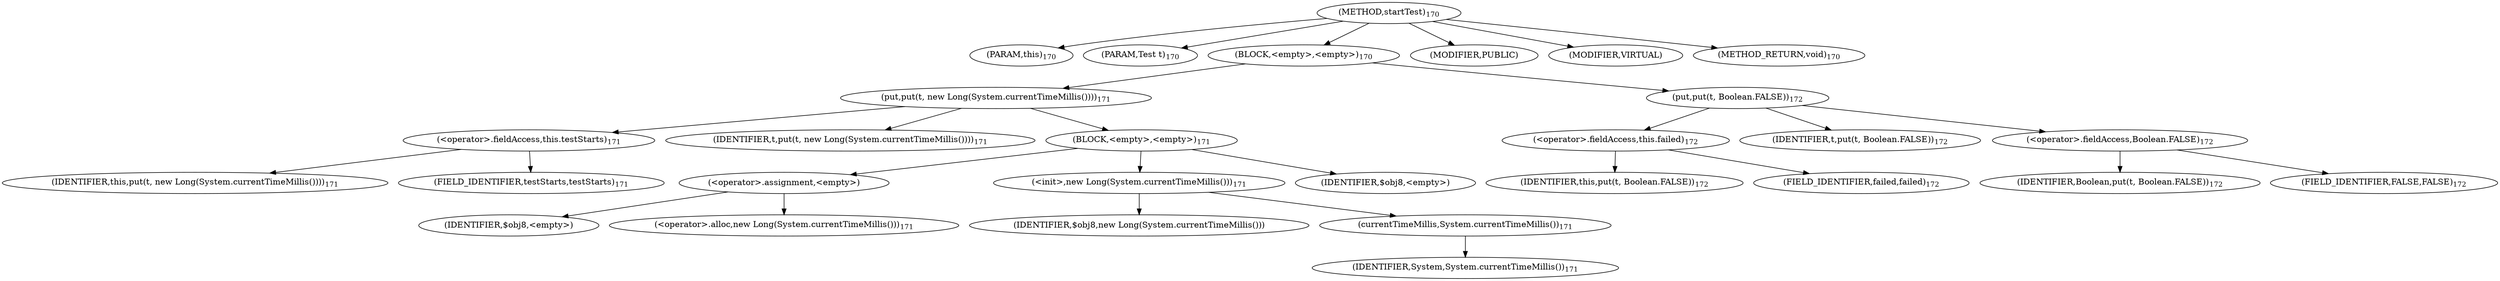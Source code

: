digraph "startTest" {  
"396" [label = <(METHOD,startTest)<SUB>170</SUB>> ]
"397" [label = <(PARAM,this)<SUB>170</SUB>> ]
"398" [label = <(PARAM,Test t)<SUB>170</SUB>> ]
"399" [label = <(BLOCK,&lt;empty&gt;,&lt;empty&gt;)<SUB>170</SUB>> ]
"400" [label = <(put,put(t, new Long(System.currentTimeMillis())))<SUB>171</SUB>> ]
"401" [label = <(&lt;operator&gt;.fieldAccess,this.testStarts)<SUB>171</SUB>> ]
"402" [label = <(IDENTIFIER,this,put(t, new Long(System.currentTimeMillis())))<SUB>171</SUB>> ]
"403" [label = <(FIELD_IDENTIFIER,testStarts,testStarts)<SUB>171</SUB>> ]
"404" [label = <(IDENTIFIER,t,put(t, new Long(System.currentTimeMillis())))<SUB>171</SUB>> ]
"405" [label = <(BLOCK,&lt;empty&gt;,&lt;empty&gt;)<SUB>171</SUB>> ]
"406" [label = <(&lt;operator&gt;.assignment,&lt;empty&gt;)> ]
"407" [label = <(IDENTIFIER,$obj8,&lt;empty&gt;)> ]
"408" [label = <(&lt;operator&gt;.alloc,new Long(System.currentTimeMillis()))<SUB>171</SUB>> ]
"409" [label = <(&lt;init&gt;,new Long(System.currentTimeMillis()))<SUB>171</SUB>> ]
"410" [label = <(IDENTIFIER,$obj8,new Long(System.currentTimeMillis()))> ]
"411" [label = <(currentTimeMillis,System.currentTimeMillis())<SUB>171</SUB>> ]
"412" [label = <(IDENTIFIER,System,System.currentTimeMillis())<SUB>171</SUB>> ]
"413" [label = <(IDENTIFIER,$obj8,&lt;empty&gt;)> ]
"414" [label = <(put,put(t, Boolean.FALSE))<SUB>172</SUB>> ]
"415" [label = <(&lt;operator&gt;.fieldAccess,this.failed)<SUB>172</SUB>> ]
"416" [label = <(IDENTIFIER,this,put(t, Boolean.FALSE))<SUB>172</SUB>> ]
"417" [label = <(FIELD_IDENTIFIER,failed,failed)<SUB>172</SUB>> ]
"418" [label = <(IDENTIFIER,t,put(t, Boolean.FALSE))<SUB>172</SUB>> ]
"419" [label = <(&lt;operator&gt;.fieldAccess,Boolean.FALSE)<SUB>172</SUB>> ]
"420" [label = <(IDENTIFIER,Boolean,put(t, Boolean.FALSE))<SUB>172</SUB>> ]
"421" [label = <(FIELD_IDENTIFIER,FALSE,FALSE)<SUB>172</SUB>> ]
"422" [label = <(MODIFIER,PUBLIC)> ]
"423" [label = <(MODIFIER,VIRTUAL)> ]
"424" [label = <(METHOD_RETURN,void)<SUB>170</SUB>> ]
  "396" -> "397" 
  "396" -> "398" 
  "396" -> "399" 
  "396" -> "422" 
  "396" -> "423" 
  "396" -> "424" 
  "399" -> "400" 
  "399" -> "414" 
  "400" -> "401" 
  "400" -> "404" 
  "400" -> "405" 
  "401" -> "402" 
  "401" -> "403" 
  "405" -> "406" 
  "405" -> "409" 
  "405" -> "413" 
  "406" -> "407" 
  "406" -> "408" 
  "409" -> "410" 
  "409" -> "411" 
  "411" -> "412" 
  "414" -> "415" 
  "414" -> "418" 
  "414" -> "419" 
  "415" -> "416" 
  "415" -> "417" 
  "419" -> "420" 
  "419" -> "421" 
}
